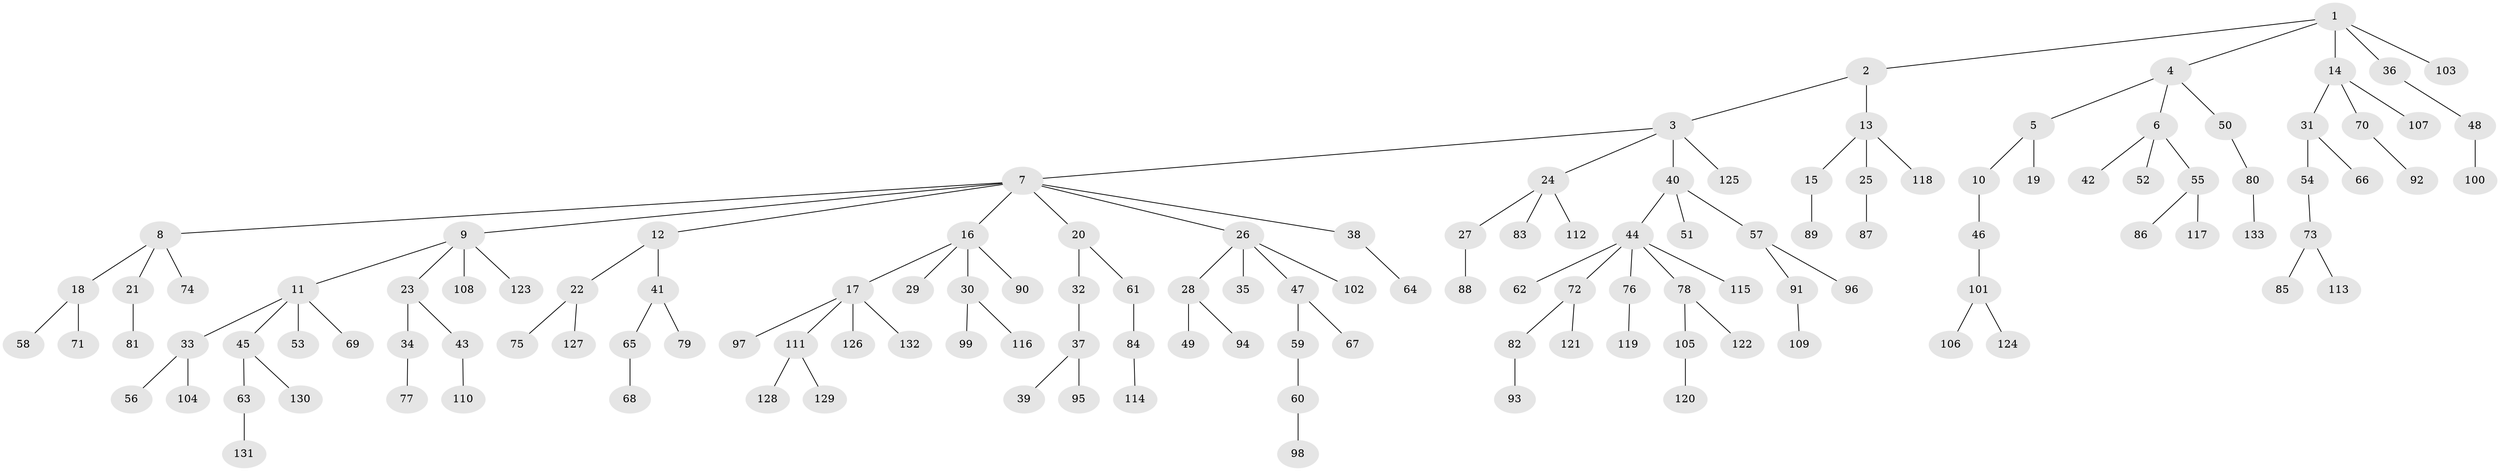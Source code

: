 // coarse degree distribution, {9: 0.018518518518518517, 3: 0.09259259259259259, 1: 0.5740740740740741, 2: 0.16666666666666666, 4: 0.12962962962962962, 5: 0.018518518518518517}
// Generated by graph-tools (version 1.1) at 2025/37/03/04/25 23:37:26]
// undirected, 133 vertices, 132 edges
graph export_dot {
  node [color=gray90,style=filled];
  1;
  2;
  3;
  4;
  5;
  6;
  7;
  8;
  9;
  10;
  11;
  12;
  13;
  14;
  15;
  16;
  17;
  18;
  19;
  20;
  21;
  22;
  23;
  24;
  25;
  26;
  27;
  28;
  29;
  30;
  31;
  32;
  33;
  34;
  35;
  36;
  37;
  38;
  39;
  40;
  41;
  42;
  43;
  44;
  45;
  46;
  47;
  48;
  49;
  50;
  51;
  52;
  53;
  54;
  55;
  56;
  57;
  58;
  59;
  60;
  61;
  62;
  63;
  64;
  65;
  66;
  67;
  68;
  69;
  70;
  71;
  72;
  73;
  74;
  75;
  76;
  77;
  78;
  79;
  80;
  81;
  82;
  83;
  84;
  85;
  86;
  87;
  88;
  89;
  90;
  91;
  92;
  93;
  94;
  95;
  96;
  97;
  98;
  99;
  100;
  101;
  102;
  103;
  104;
  105;
  106;
  107;
  108;
  109;
  110;
  111;
  112;
  113;
  114;
  115;
  116;
  117;
  118;
  119;
  120;
  121;
  122;
  123;
  124;
  125;
  126;
  127;
  128;
  129;
  130;
  131;
  132;
  133;
  1 -- 2;
  1 -- 4;
  1 -- 14;
  1 -- 36;
  1 -- 103;
  2 -- 3;
  2 -- 13;
  3 -- 7;
  3 -- 24;
  3 -- 40;
  3 -- 125;
  4 -- 5;
  4 -- 6;
  4 -- 50;
  5 -- 10;
  5 -- 19;
  6 -- 42;
  6 -- 52;
  6 -- 55;
  7 -- 8;
  7 -- 9;
  7 -- 12;
  7 -- 16;
  7 -- 20;
  7 -- 26;
  7 -- 38;
  8 -- 18;
  8 -- 21;
  8 -- 74;
  9 -- 11;
  9 -- 23;
  9 -- 108;
  9 -- 123;
  10 -- 46;
  11 -- 33;
  11 -- 45;
  11 -- 53;
  11 -- 69;
  12 -- 22;
  12 -- 41;
  13 -- 15;
  13 -- 25;
  13 -- 118;
  14 -- 31;
  14 -- 70;
  14 -- 107;
  15 -- 89;
  16 -- 17;
  16 -- 29;
  16 -- 30;
  16 -- 90;
  17 -- 97;
  17 -- 111;
  17 -- 126;
  17 -- 132;
  18 -- 58;
  18 -- 71;
  20 -- 32;
  20 -- 61;
  21 -- 81;
  22 -- 75;
  22 -- 127;
  23 -- 34;
  23 -- 43;
  24 -- 27;
  24 -- 83;
  24 -- 112;
  25 -- 87;
  26 -- 28;
  26 -- 35;
  26 -- 47;
  26 -- 102;
  27 -- 88;
  28 -- 49;
  28 -- 94;
  30 -- 99;
  30 -- 116;
  31 -- 54;
  31 -- 66;
  32 -- 37;
  33 -- 56;
  33 -- 104;
  34 -- 77;
  36 -- 48;
  37 -- 39;
  37 -- 95;
  38 -- 64;
  40 -- 44;
  40 -- 51;
  40 -- 57;
  41 -- 65;
  41 -- 79;
  43 -- 110;
  44 -- 62;
  44 -- 72;
  44 -- 76;
  44 -- 78;
  44 -- 115;
  45 -- 63;
  45 -- 130;
  46 -- 101;
  47 -- 59;
  47 -- 67;
  48 -- 100;
  50 -- 80;
  54 -- 73;
  55 -- 86;
  55 -- 117;
  57 -- 91;
  57 -- 96;
  59 -- 60;
  60 -- 98;
  61 -- 84;
  63 -- 131;
  65 -- 68;
  70 -- 92;
  72 -- 82;
  72 -- 121;
  73 -- 85;
  73 -- 113;
  76 -- 119;
  78 -- 105;
  78 -- 122;
  80 -- 133;
  82 -- 93;
  84 -- 114;
  91 -- 109;
  101 -- 106;
  101 -- 124;
  105 -- 120;
  111 -- 128;
  111 -- 129;
}
